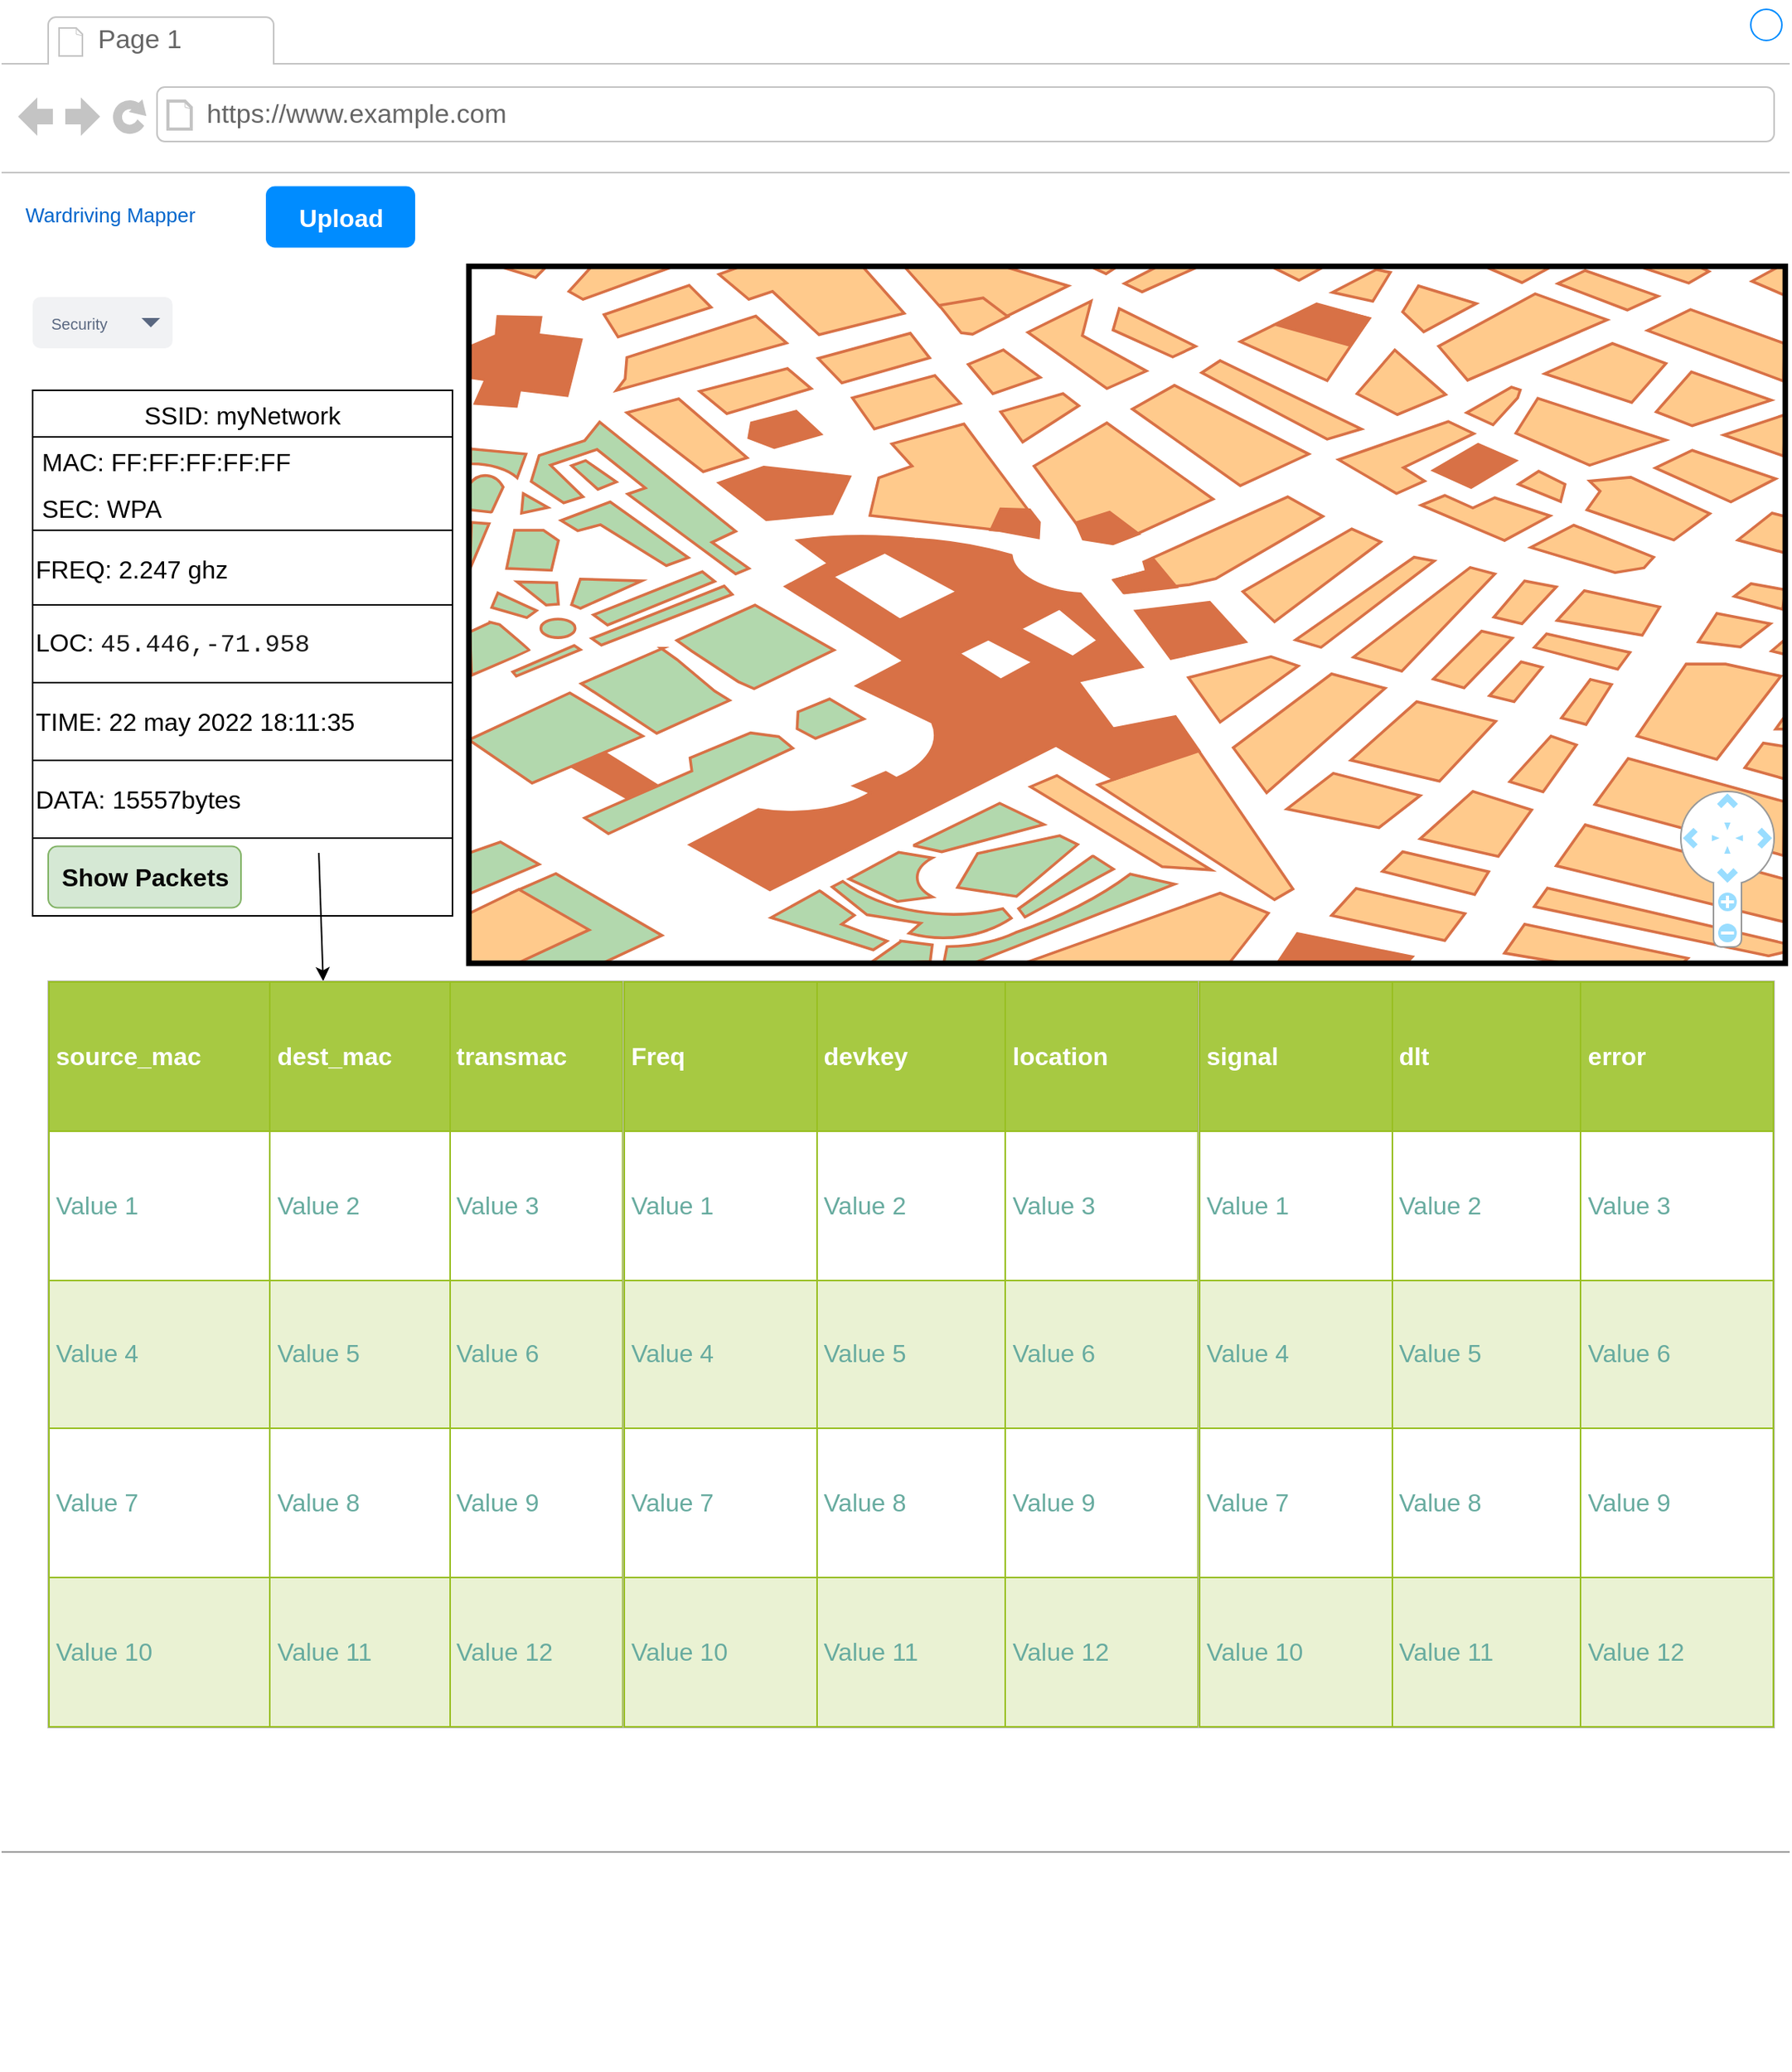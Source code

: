 <mxfile>
    <diagram id="piDafpqhtRUU5qUU-vj8" name="Page-1">
        <mxGraphModel dx="1541" dy="2286" grid="1" gridSize="10" guides="1" tooltips="1" connect="1" arrows="1" fold="1" page="1" pageScale="1" pageWidth="827" pageHeight="1169" math="0" shadow="0">
            <root>
                <mxCell id="0"/>
                <mxCell id="1" parent="0"/>
                <mxCell id="8962rQQDY3VNNf6We3Pp-1" value="" style="strokeWidth=1;shadow=0;dashed=0;align=center;html=1;shape=mxgraph.mockup.containers.browserWindow;rSize=0;strokeColor2=#008cff;strokeColor3=#c4c4c4;mainText=,;recursiveResize=0;strokeColor=#FFFFFF;fontColor=#FFFFFF;" parent="1" vertex="1">
                    <mxGeometry x="50" y="-360" width="1150" height="1330" as="geometry"/>
                </mxCell>
                <mxCell id="8962rQQDY3VNNf6We3Pp-2" value="Page 1" style="strokeWidth=1;shadow=0;dashed=0;align=center;html=1;shape=mxgraph.mockup.containers.anchor;fontSize=17;fontColor=#666666;align=left;" parent="8962rQQDY3VNNf6We3Pp-1" vertex="1">
                    <mxGeometry x="60" y="12" width="110" height="26" as="geometry"/>
                </mxCell>
                <mxCell id="8962rQQDY3VNNf6We3Pp-3" value="https://www.example.com" style="strokeWidth=1;shadow=0;dashed=0;align=center;html=1;shape=mxgraph.mockup.containers.anchor;rSize=0;fontSize=17;fontColor=#666666;align=left;" parent="8962rQQDY3VNNf6We3Pp-1" vertex="1">
                    <mxGeometry x="130" y="60" width="250" height="26" as="geometry"/>
                </mxCell>
                <mxCell id="8962rQQDY3VNNf6We3Pp-12" value="Security" style="rounded=1;fillColor=#F1F2F4;strokeColor=none;html=1;fontColor=#596780;align=left;fontSize=10;spacingLeft=10" parent="8962rQQDY3VNNf6We3Pp-1" vertex="1">
                    <mxGeometry x="20" y="190" width="90" height="33" as="geometry"/>
                </mxCell>
                <mxCell id="8962rQQDY3VNNf6We3Pp-13" value="" style="shape=triangle;direction=south;fillColor=#596780;strokeColor=none;html=1" parent="8962rQQDY3VNNf6We3Pp-12" vertex="1">
                    <mxGeometry x="1" y="0.5" width="12" height="6" relative="1" as="geometry">
                        <mxPoint x="-20" y="-3" as="offset"/>
                    </mxGeometry>
                </mxCell>
                <mxCell id="8962rQQDY3VNNf6We3Pp-14" value="Upload" style="rounded=1;align=center;strokeColor=none;html=1;fontColor=#ffffff;fontSize=16;fillColor=#008CFF;fontStyle=1" parent="8962rQQDY3VNNf6We3Pp-1" vertex="1">
                    <mxGeometry x="170" y="118.75" width="96" height="39.5" as="geometry"/>
                </mxCell>
                <mxCell id="8962rQQDY3VNNf6We3Pp-16" value="Wardriving Mapper&lt;br&gt;" style="text;html=1;strokeColor=none;fillColor=none;align=center;verticalAlign=middle;whiteSpace=wrap;rounded=0;fontSize=13;fontColor=#0066CC;" parent="8962rQQDY3VNNf6We3Pp-1" vertex="1">
                    <mxGeometry x="10" y="127" width="120" height="20" as="geometry"/>
                </mxCell>
                <mxCell id="8962rQQDY3VNNf6We3Pp-35" value="" style="verticalLabelPosition=bottom;shadow=0;dashed=0;align=center;html=1;verticalAlign=top;strokeWidth=1;shape=mxgraph.mockup.markup.line;strokeColor=#999999;fillColor=#008CFF;fontSize=13;fontColor=#0066CC;" parent="8962rQQDY3VNNf6We3Pp-1" vertex="1">
                    <mxGeometry y="1180" width="1150" height="20" as="geometry"/>
                </mxCell>
                <mxCell id="8962rQQDY3VNNf6We3Pp-36" value="" style="shape=image;html=1;verticalAlign=top;verticalLabelPosition=bottom;labelBackgroundColor=#ffffff;imageAspect=0;aspect=fixed;image=https://cdn3.iconfinder.com/data/icons/peelicons-vol-1/50/LinkedIn-128.png;fillColor=#008CFF;fontSize=13;fontColor=#0066CC;" parent="8962rQQDY3VNNf6We3Pp-1" vertex="1">
                    <mxGeometry x="870" y="1235" width="30" height="30" as="geometry"/>
                </mxCell>
                <mxCell id="8962rQQDY3VNNf6We3Pp-37" value="" style="shape=image;html=1;verticalAlign=top;verticalLabelPosition=bottom;labelBackgroundColor=#ffffff;imageAspect=0;aspect=fixed;image=https://cdn3.iconfinder.com/data/icons/peelicons-vol-1/50/Facebook-128.png;fillColor=#008CFF;fontSize=13;fontColor=#0066CC;" parent="8962rQQDY3VNNf6We3Pp-1" vertex="1">
                    <mxGeometry x="920" y="1235" width="30" height="30" as="geometry"/>
                </mxCell>
                <mxCell id="8962rQQDY3VNNf6We3Pp-38" value="" style="shape=image;html=1;verticalAlign=top;verticalLabelPosition=bottom;labelBackgroundColor=#ffffff;imageAspect=0;aspect=fixed;image=https://cdn3.iconfinder.com/data/icons/peelicons-vol-1/50/Twitter-128.png;fillColor=#008CFF;fontSize=13;fontColor=#0066CC;" parent="8962rQQDY3VNNf6We3Pp-1" vertex="1">
                    <mxGeometry x="970" y="1235" width="30" height="30" as="geometry"/>
                </mxCell>
                <mxCell id="dJ0W-C5eMbom-Qk9ZyAU-2" value="" style="verticalLabelPosition=bottom;shadow=0;dashed=0;align=center;html=1;verticalAlign=top;strokeWidth=1;shape=mxgraph.mockup.misc.map;" parent="8962rQQDY3VNNf6We3Pp-1" vertex="1">
                    <mxGeometry x="300" y="170" width="850" height="450" as="geometry"/>
                </mxCell>
                <mxCell id="dJ0W-C5eMbom-Qk9ZyAU-5" value="" style="shape=image;html=1;verticalAlign=top;verticalLabelPosition=bottom;labelBackgroundColor=#ffffff;imageAspect=0;aspect=fixed;image=https://cdn1.iconfinder.com/data/icons/unicons-line-vol-4/24/map-marker-128.png;fontSize=16;" parent="8962rQQDY3VNNf6We3Pp-1" vertex="1">
                    <mxGeometry x="725" y="400" width="48" height="48" as="geometry"/>
                </mxCell>
                <mxCell id="dJ0W-C5eMbom-Qk9ZyAU-6" value="" style="shape=image;html=1;verticalAlign=top;verticalLabelPosition=bottom;labelBackgroundColor=#ffffff;imageAspect=0;aspect=fixed;image=https://cdn1.iconfinder.com/data/icons/unicons-line-vol-4/24/map-marker-128.png;fontSize=16;" parent="8962rQQDY3VNNf6We3Pp-1" vertex="1">
                    <mxGeometry x="769" y="340" width="48" height="48" as="geometry"/>
                </mxCell>
                <mxCell id="dJ0W-C5eMbom-Qk9ZyAU-7" value="" style="shape=image;html=1;verticalAlign=top;verticalLabelPosition=bottom;labelBackgroundColor=#ffffff;imageAspect=0;aspect=fixed;image=https://cdn1.iconfinder.com/data/icons/unicons-line-vol-4/24/map-marker-128.png;fontSize=16;" parent="8962rQQDY3VNNf6We3Pp-1" vertex="1">
                    <mxGeometry x="630" y="250" width="48" height="48" as="geometry"/>
                </mxCell>
                <mxCell id="dJ0W-C5eMbom-Qk9ZyAU-8" value="" style="shape=image;html=1;verticalAlign=top;verticalLabelPosition=bottom;labelBackgroundColor=#ffffff;imageAspect=0;aspect=fixed;image=https://cdn1.iconfinder.com/data/icons/unicons-line-vol-4/24/map-marker-128.png;fontSize=16;" parent="8962rQQDY3VNNf6We3Pp-1" vertex="1">
                    <mxGeometry x="770" y="460" width="48" height="48" as="geometry"/>
                </mxCell>
                <mxCell id="dJ0W-C5eMbom-Qk9ZyAU-9" value="SSID: myNetwork" style="swimlane;fontStyle=0;childLayout=stackLayout;horizontal=1;startSize=30;horizontalStack=0;resizeParent=1;resizeParentMax=0;resizeLast=0;collapsible=1;marginBottom=0;fontSize=16;" parent="8962rQQDY3VNNf6We3Pp-1" vertex="1">
                    <mxGeometry x="20" y="250" width="270" height="90" as="geometry">
                        <mxRectangle x="20" y="250" width="160" height="30" as="alternateBounds"/>
                    </mxGeometry>
                </mxCell>
                <mxCell id="dJ0W-C5eMbom-Qk9ZyAU-10" value="MAC: FF:FF:FF:FF:FF" style="text;strokeColor=none;fillColor=none;align=left;verticalAlign=middle;spacingLeft=4;spacingRight=4;overflow=hidden;points=[[0,0.5],[1,0.5]];portConstraint=eastwest;rotatable=0;fontSize=16;" parent="dJ0W-C5eMbom-Qk9ZyAU-9" vertex="1">
                    <mxGeometry y="30" width="270" height="30" as="geometry"/>
                </mxCell>
                <mxCell id="dJ0W-C5eMbom-Qk9ZyAU-11" value="SEC: WPA" style="text;strokeColor=none;fillColor=none;align=left;verticalAlign=middle;spacingLeft=4;spacingRight=4;overflow=hidden;points=[[0,0.5],[1,0.5]];portConstraint=eastwest;rotatable=0;fontSize=16;" parent="dJ0W-C5eMbom-Qk9ZyAU-9" vertex="1">
                    <mxGeometry y="60" width="270" height="30" as="geometry"/>
                </mxCell>
                <mxCell id="dJ0W-C5eMbom-Qk9ZyAU-15" value="FREQ: 2.247 ghz" style="rounded=0;whiteSpace=wrap;html=1;fontSize=16;align=left;" parent="8962rQQDY3VNNf6We3Pp-1" vertex="1">
                    <mxGeometry x="20" y="340" width="270" height="50" as="geometry"/>
                </mxCell>
                <mxCell id="dJ0W-C5eMbom-Qk9ZyAU-16" value="LOC:&amp;nbsp;&lt;span style=&quot;font-family: Consolas, &amp;quot;Courier New&amp;quot;, monospace; background-color: rgb(255, 255, 255);&quot;&gt;&lt;font color=&quot;#1a1a1a&quot; style=&quot;font-size: 16px;&quot;&gt;45.446,-71.958&lt;/font&gt;&lt;/span&gt;" style="rounded=0;whiteSpace=wrap;html=1;fontSize=16;align=left;" parent="8962rQQDY3VNNf6We3Pp-1" vertex="1">
                    <mxGeometry x="20" y="388" width="270" height="50" as="geometry"/>
                </mxCell>
                <mxCell id="dJ0W-C5eMbom-Qk9ZyAU-17" value="TIME: 22 may 2022 18:11:35" style="rounded=0;whiteSpace=wrap;html=1;fontSize=16;align=left;" parent="8962rQQDY3VNNf6We3Pp-1" vertex="1">
                    <mxGeometry x="20" y="438" width="270" height="50" as="geometry"/>
                </mxCell>
                <mxCell id="dJ0W-C5eMbom-Qk9ZyAU-18" value="" style="verticalLabelPosition=bottom;shadow=0;dashed=0;align=center;html=1;verticalAlign=top;strokeWidth=1;shape=mxgraph.mockup.navigation.mapNavigator;fillColor2=#99ddff;strokeColor2=none;strokeColor3=#ffffff;strokeColor=#999999;labelBackgroundColor=#FFFFFF;fontSize=16;fontColor=#1A1A1A;" parent="8962rQQDY3VNNf6We3Pp-1" vertex="1">
                    <mxGeometry x="1080" y="508" width="60" height="100" as="geometry"/>
                </mxCell>
                <mxCell id="dJ0W-C5eMbom-Qk9ZyAU-19" value="DATA: 15557bytes" style="rounded=0;whiteSpace=wrap;html=1;fontSize=16;align=left;" parent="8962rQQDY3VNNf6We3Pp-1" vertex="1">
                    <mxGeometry x="20" y="488" width="270" height="50" as="geometry"/>
                </mxCell>
                <mxCell id="dJ0W-C5eMbom-Qk9ZyAU-20" value="" style="rounded=0;whiteSpace=wrap;html=1;fontSize=16;align=left;" parent="8962rQQDY3VNNf6We3Pp-1" vertex="1">
                    <mxGeometry x="20" y="538" width="270" height="50" as="geometry"/>
                </mxCell>
                <mxCell id="3" value="" style="edgeStyle=none;html=1;" parent="8962rQQDY3VNNf6We3Pp-1" target="dJ0W-C5eMbom-Qk9ZyAU-59" edge="1">
                    <mxGeometry relative="1" as="geometry">
                        <mxPoint x="204.052" y="547.5" as="sourcePoint"/>
                    </mxGeometry>
                </mxCell>
                <mxCell id="dJ0W-C5eMbom-Qk9ZyAU-59" value="&lt;table border=&quot;1&quot; width=&quot;100%&quot; height=&quot;100%&quot; cellpadding=&quot;4&quot; style=&quot;width:100%;height:100%;border-collapse:collapse;&quot;&gt;&lt;tbody&gt;&lt;tr style=&quot;background-color:#A7C942;color:#ffffff;border:1px solid #98bf21;&quot;&gt;&lt;th align=&quot;left&quot;&gt;source_mac&lt;/th&gt;&lt;th align=&quot;left&quot;&gt;dest_mac&lt;/th&gt;&lt;th align=&quot;left&quot;&gt;transmac&lt;/th&gt;&lt;/tr&gt;&lt;tr style=&quot;border:1px solid #98bf21;&quot;&gt;&lt;td&gt;Value 1&lt;/td&gt;&lt;td&gt;Value 2&lt;/td&gt;&lt;td&gt;Value 3&lt;/td&gt;&lt;/tr&gt;&lt;tr style=&quot;background-color:#EAF2D3;border:1px solid #98bf21;&quot;&gt;&lt;td&gt;Value 4&lt;/td&gt;&lt;td&gt;Value 5&lt;/td&gt;&lt;td&gt;Value 6&lt;/td&gt;&lt;/tr&gt;&lt;tr style=&quot;border:1px solid #98bf21;&quot;&gt;&lt;td&gt;Value 7&lt;/td&gt;&lt;td&gt;Value 8&lt;/td&gt;&lt;td&gt;Value 9&lt;/td&gt;&lt;/tr&gt;&lt;tr style=&quot;background-color:#EAF2D3;border:1px solid #98bf21;&quot;&gt;&lt;td&gt;Value 10&lt;/td&gt;&lt;td&gt;Value 11&lt;/td&gt;&lt;td&gt;Value 12&lt;/td&gt;&lt;/tr&gt;&lt;/tbody&gt;&lt;/table&gt;" style="text;html=1;strokeColor=#c0c0c0;fillColor=#ffffff;overflow=fill;rounded=0;labelBackgroundColor=none;fontSize=16;fontColor=#67AB9F;" parent="8962rQQDY3VNNf6We3Pp-1" vertex="1">
                    <mxGeometry x="30" y="630" width="370" height="480" as="geometry"/>
                </mxCell>
                <mxCell id="dJ0W-C5eMbom-Qk9ZyAU-62" value="&lt;table border=&quot;1&quot; width=&quot;100%&quot; height=&quot;100%&quot; cellpadding=&quot;4&quot; style=&quot;width:100%;height:100%;border-collapse:collapse;&quot;&gt;&lt;tbody&gt;&lt;tr style=&quot;background-color:#A7C942;color:#ffffff;border:1px solid #98bf21;&quot;&gt;&lt;th align=&quot;left&quot;&gt;Freq&lt;/th&gt;&lt;th align=&quot;left&quot;&gt;devkey&lt;/th&gt;&lt;th align=&quot;left&quot;&gt;location&lt;/th&gt;&lt;/tr&gt;&lt;tr style=&quot;border:1px solid #98bf21;&quot;&gt;&lt;td&gt;Value 1&lt;/td&gt;&lt;td&gt;Value 2&lt;/td&gt;&lt;td&gt;Value 3&lt;/td&gt;&lt;/tr&gt;&lt;tr style=&quot;background-color:#EAF2D3;border:1px solid #98bf21;&quot;&gt;&lt;td&gt;Value 4&lt;/td&gt;&lt;td&gt;Value 5&lt;/td&gt;&lt;td&gt;Value 6&lt;/td&gt;&lt;/tr&gt;&lt;tr style=&quot;border:1px solid #98bf21;&quot;&gt;&lt;td&gt;Value 7&lt;/td&gt;&lt;td&gt;Value 8&lt;/td&gt;&lt;td&gt;Value 9&lt;/td&gt;&lt;/tr&gt;&lt;tr style=&quot;background-color:#EAF2D3;border:1px solid #98bf21;&quot;&gt;&lt;td&gt;Value 10&lt;/td&gt;&lt;td&gt;Value 11&lt;/td&gt;&lt;td&gt;Value 12&lt;/td&gt;&lt;/tr&gt;&lt;/tbody&gt;&lt;/table&gt;" style="text;html=1;strokeColor=#c0c0c0;fillColor=#ffffff;overflow=fill;rounded=0;labelBackgroundColor=none;fontSize=16;fontColor=#67AB9F;" parent="8962rQQDY3VNNf6We3Pp-1" vertex="1">
                    <mxGeometry x="400" y="630" width="370" height="480" as="geometry"/>
                </mxCell>
                <mxCell id="dJ0W-C5eMbom-Qk9ZyAU-63" value="&lt;table border=&quot;1&quot; width=&quot;100%&quot; height=&quot;100%&quot; cellpadding=&quot;4&quot; style=&quot;width:100%;height:100%;border-collapse:collapse;&quot;&gt;&lt;tbody&gt;&lt;tr style=&quot;background-color:#A7C942;color:#ffffff;border:1px solid #98bf21;&quot;&gt;&lt;th align=&quot;left&quot;&gt;signal&lt;/th&gt;&lt;th align=&quot;left&quot;&gt;dlt&lt;/th&gt;&lt;th align=&quot;left&quot;&gt;error&lt;/th&gt;&lt;/tr&gt;&lt;tr style=&quot;border:1px solid #98bf21;&quot;&gt;&lt;td&gt;Value 1&lt;/td&gt;&lt;td&gt;Value 2&lt;/td&gt;&lt;td&gt;Value 3&lt;/td&gt;&lt;/tr&gt;&lt;tr style=&quot;background-color:#EAF2D3;border:1px solid #98bf21;&quot;&gt;&lt;td&gt;Value 4&lt;/td&gt;&lt;td&gt;Value 5&lt;/td&gt;&lt;td&gt;Value 6&lt;/td&gt;&lt;/tr&gt;&lt;tr style=&quot;border:1px solid #98bf21;&quot;&gt;&lt;td&gt;Value 7&lt;/td&gt;&lt;td&gt;Value 8&lt;/td&gt;&lt;td&gt;Value 9&lt;/td&gt;&lt;/tr&gt;&lt;tr style=&quot;background-color:#EAF2D3;border:1px solid #98bf21;&quot;&gt;&lt;td&gt;Value 10&lt;/td&gt;&lt;td&gt;Value 11&lt;/td&gt;&lt;td&gt;Value 12&lt;/td&gt;&lt;/tr&gt;&lt;/tbody&gt;&lt;/table&gt;" style="text;html=1;strokeColor=#c0c0c0;fillColor=#ffffff;overflow=fill;rounded=0;labelBackgroundColor=none;fontSize=16;fontColor=#67AB9F;" parent="8962rQQDY3VNNf6We3Pp-1" vertex="1">
                    <mxGeometry x="770" y="630" width="370" height="480" as="geometry"/>
                </mxCell>
                <mxCell id="4" value="&lt;font color=&quot;#080808&quot;&gt;Show Packets&lt;/font&gt;" style="rounded=1;align=center;strokeColor=#82b366;html=1;fontSize=16;fillColor=#d5e8d4;fontStyle=1" parent="8962rQQDY3VNNf6We3Pp-1" vertex="1">
                    <mxGeometry x="30" y="543.25" width="124" height="39.5" as="geometry"/>
                </mxCell>
            </root>
        </mxGraphModel>
    </diagram>
</mxfile>